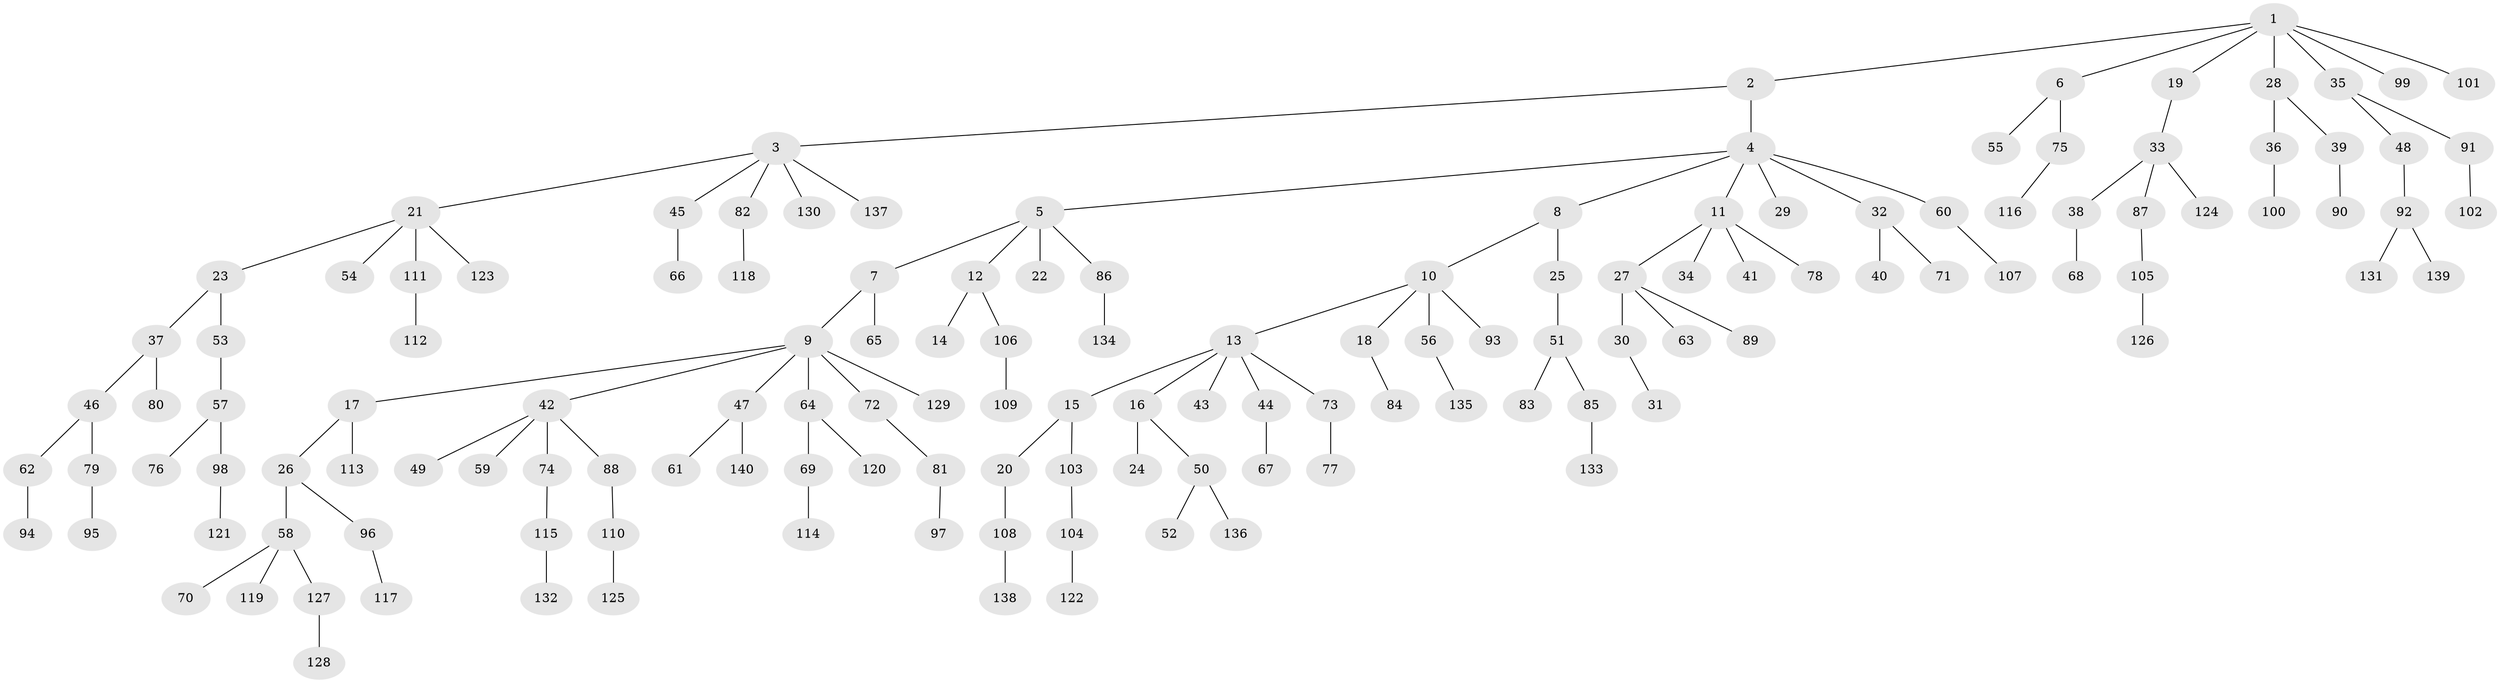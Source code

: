 // Generated by graph-tools (version 1.1) at 2025/36/03/09/25 02:36:33]
// undirected, 140 vertices, 139 edges
graph export_dot {
graph [start="1"]
  node [color=gray90,style=filled];
  1;
  2;
  3;
  4;
  5;
  6;
  7;
  8;
  9;
  10;
  11;
  12;
  13;
  14;
  15;
  16;
  17;
  18;
  19;
  20;
  21;
  22;
  23;
  24;
  25;
  26;
  27;
  28;
  29;
  30;
  31;
  32;
  33;
  34;
  35;
  36;
  37;
  38;
  39;
  40;
  41;
  42;
  43;
  44;
  45;
  46;
  47;
  48;
  49;
  50;
  51;
  52;
  53;
  54;
  55;
  56;
  57;
  58;
  59;
  60;
  61;
  62;
  63;
  64;
  65;
  66;
  67;
  68;
  69;
  70;
  71;
  72;
  73;
  74;
  75;
  76;
  77;
  78;
  79;
  80;
  81;
  82;
  83;
  84;
  85;
  86;
  87;
  88;
  89;
  90;
  91;
  92;
  93;
  94;
  95;
  96;
  97;
  98;
  99;
  100;
  101;
  102;
  103;
  104;
  105;
  106;
  107;
  108;
  109;
  110;
  111;
  112;
  113;
  114;
  115;
  116;
  117;
  118;
  119;
  120;
  121;
  122;
  123;
  124;
  125;
  126;
  127;
  128;
  129;
  130;
  131;
  132;
  133;
  134;
  135;
  136;
  137;
  138;
  139;
  140;
  1 -- 2;
  1 -- 6;
  1 -- 19;
  1 -- 28;
  1 -- 35;
  1 -- 99;
  1 -- 101;
  2 -- 3;
  2 -- 4;
  3 -- 21;
  3 -- 45;
  3 -- 82;
  3 -- 130;
  3 -- 137;
  4 -- 5;
  4 -- 8;
  4 -- 11;
  4 -- 29;
  4 -- 32;
  4 -- 60;
  5 -- 7;
  5 -- 12;
  5 -- 22;
  5 -- 86;
  6 -- 55;
  6 -- 75;
  7 -- 9;
  7 -- 65;
  8 -- 10;
  8 -- 25;
  9 -- 17;
  9 -- 42;
  9 -- 47;
  9 -- 64;
  9 -- 72;
  9 -- 129;
  10 -- 13;
  10 -- 18;
  10 -- 56;
  10 -- 93;
  11 -- 27;
  11 -- 34;
  11 -- 41;
  11 -- 78;
  12 -- 14;
  12 -- 106;
  13 -- 15;
  13 -- 16;
  13 -- 43;
  13 -- 44;
  13 -- 73;
  15 -- 20;
  15 -- 103;
  16 -- 24;
  16 -- 50;
  17 -- 26;
  17 -- 113;
  18 -- 84;
  19 -- 33;
  20 -- 108;
  21 -- 23;
  21 -- 54;
  21 -- 111;
  21 -- 123;
  23 -- 37;
  23 -- 53;
  25 -- 51;
  26 -- 58;
  26 -- 96;
  27 -- 30;
  27 -- 63;
  27 -- 89;
  28 -- 36;
  28 -- 39;
  30 -- 31;
  32 -- 40;
  32 -- 71;
  33 -- 38;
  33 -- 87;
  33 -- 124;
  35 -- 48;
  35 -- 91;
  36 -- 100;
  37 -- 46;
  37 -- 80;
  38 -- 68;
  39 -- 90;
  42 -- 49;
  42 -- 59;
  42 -- 74;
  42 -- 88;
  44 -- 67;
  45 -- 66;
  46 -- 62;
  46 -- 79;
  47 -- 61;
  47 -- 140;
  48 -- 92;
  50 -- 52;
  50 -- 136;
  51 -- 83;
  51 -- 85;
  53 -- 57;
  56 -- 135;
  57 -- 76;
  57 -- 98;
  58 -- 70;
  58 -- 119;
  58 -- 127;
  60 -- 107;
  62 -- 94;
  64 -- 69;
  64 -- 120;
  69 -- 114;
  72 -- 81;
  73 -- 77;
  74 -- 115;
  75 -- 116;
  79 -- 95;
  81 -- 97;
  82 -- 118;
  85 -- 133;
  86 -- 134;
  87 -- 105;
  88 -- 110;
  91 -- 102;
  92 -- 131;
  92 -- 139;
  96 -- 117;
  98 -- 121;
  103 -- 104;
  104 -- 122;
  105 -- 126;
  106 -- 109;
  108 -- 138;
  110 -- 125;
  111 -- 112;
  115 -- 132;
  127 -- 128;
}
